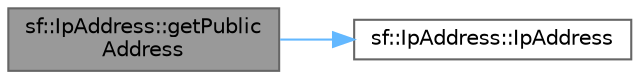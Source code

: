 digraph "sf::IpAddress::getPublicAddress"
{
 // LATEX_PDF_SIZE
  bgcolor="transparent";
  edge [fontname=Helvetica,fontsize=10,labelfontname=Helvetica,labelfontsize=10];
  node [fontname=Helvetica,fontsize=10,shape=box,height=0.2,width=0.4];
  rankdir="LR";
  Node1 [id="Node000001",label="sf::IpAddress::getPublic\lAddress",height=0.2,width=0.4,color="gray40", fillcolor="grey60", style="filled", fontcolor="black",tooltip="Get the computer's public address."];
  Node1 -> Node2 [id="edge1_Node000001_Node000002",color="steelblue1",style="solid",tooltip=" "];
  Node2 [id="Node000002",label="sf::IpAddress::IpAddress",height=0.2,width=0.4,color="grey40", fillcolor="white", style="filled",URL="$classsf_1_1_ip_address.html#af32a0574baa0f46e48deb2d83ca7658b",tooltip="Default constructor."];
}
